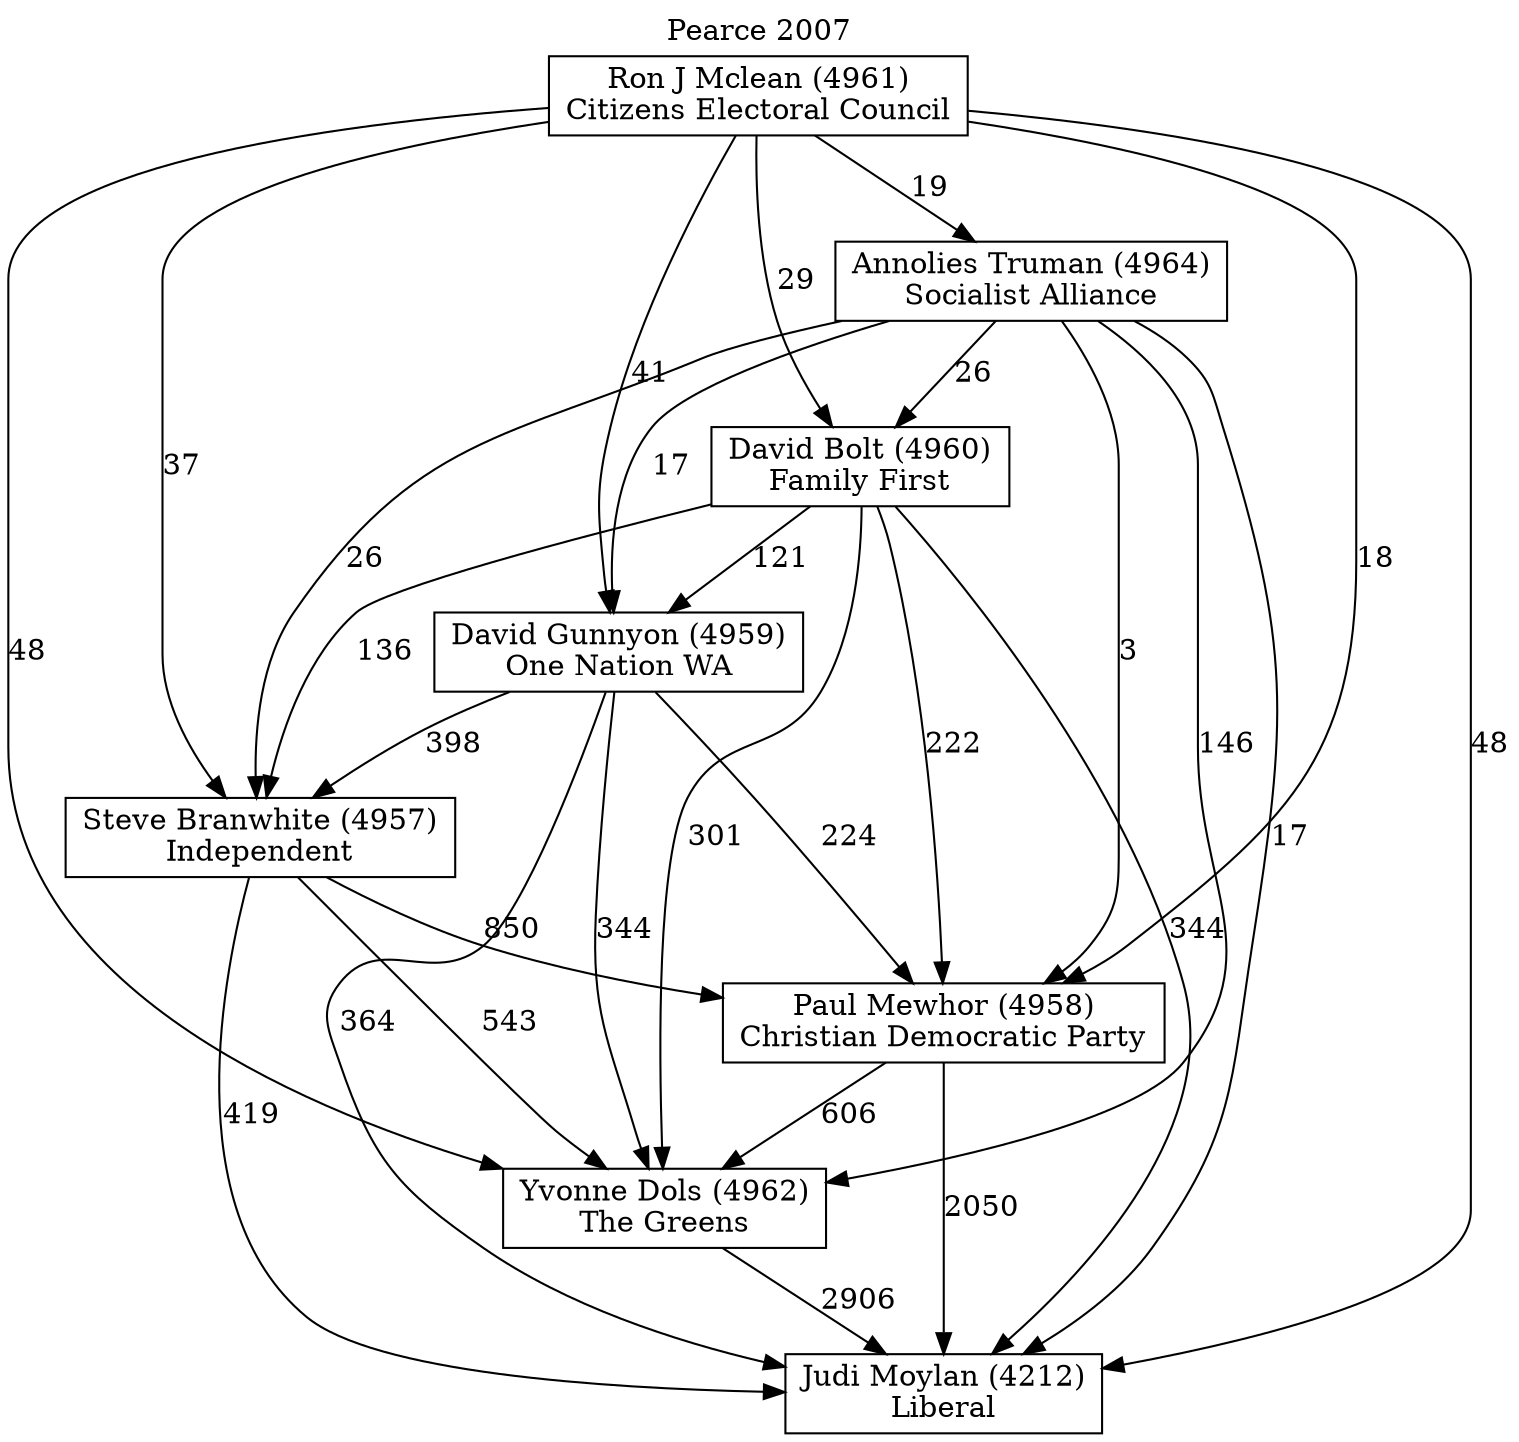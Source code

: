 // House preference flow
digraph "Judi Moylan (4212)_Pearce_2007" {
	graph [label="Pearce 2007" labelloc=t mclimit=10]
	node [shape=box]
	"Judi Moylan (4212)" [label="Judi Moylan (4212)
Liberal"]
	"Yvonne Dols (4962)" [label="Yvonne Dols (4962)
The Greens"]
	"Paul Mewhor (4958)" [label="Paul Mewhor (4958)
Christian Democratic Party"]
	"Steve Branwhite (4957)" [label="Steve Branwhite (4957)
Independent"]
	"David Gunnyon (4959)" [label="David Gunnyon (4959)
One Nation WA"]
	"David Bolt (4960)" [label="David Bolt (4960)
Family First"]
	"Annolies Truman (4964)" [label="Annolies Truman (4964)
Socialist Alliance"]
	"Ron J Mclean (4961)" [label="Ron J Mclean (4961)
Citizens Electoral Council"]
	"Yvonne Dols (4962)" -> "Judi Moylan (4212)" [label=2906]
	"Paul Mewhor (4958)" -> "Yvonne Dols (4962)" [label=606]
	"Steve Branwhite (4957)" -> "Paul Mewhor (4958)" [label=850]
	"David Gunnyon (4959)" -> "Steve Branwhite (4957)" [label=398]
	"David Bolt (4960)" -> "David Gunnyon (4959)" [label=121]
	"Annolies Truman (4964)" -> "David Bolt (4960)" [label=26]
	"Ron J Mclean (4961)" -> "Annolies Truman (4964)" [label=19]
	"Paul Mewhor (4958)" -> "Judi Moylan (4212)" [label=2050]
	"Steve Branwhite (4957)" -> "Judi Moylan (4212)" [label=419]
	"David Gunnyon (4959)" -> "Judi Moylan (4212)" [label=364]
	"David Bolt (4960)" -> "Judi Moylan (4212)" [label=344]
	"Annolies Truman (4964)" -> "Judi Moylan (4212)" [label=17]
	"Ron J Mclean (4961)" -> "Judi Moylan (4212)" [label=48]
	"Ron J Mclean (4961)" -> "David Bolt (4960)" [label=29]
	"Annolies Truman (4964)" -> "David Gunnyon (4959)" [label=17]
	"Ron J Mclean (4961)" -> "David Gunnyon (4959)" [label=41]
	"David Bolt (4960)" -> "Steve Branwhite (4957)" [label=136]
	"Annolies Truman (4964)" -> "Steve Branwhite (4957)" [label=26]
	"Ron J Mclean (4961)" -> "Steve Branwhite (4957)" [label=37]
	"David Gunnyon (4959)" -> "Paul Mewhor (4958)" [label=224]
	"David Bolt (4960)" -> "Paul Mewhor (4958)" [label=222]
	"Annolies Truman (4964)" -> "Paul Mewhor (4958)" [label=3]
	"Ron J Mclean (4961)" -> "Paul Mewhor (4958)" [label=18]
	"Steve Branwhite (4957)" -> "Yvonne Dols (4962)" [label=543]
	"David Gunnyon (4959)" -> "Yvonne Dols (4962)" [label=344]
	"David Bolt (4960)" -> "Yvonne Dols (4962)" [label=301]
	"Annolies Truman (4964)" -> "Yvonne Dols (4962)" [label=146]
	"Ron J Mclean (4961)" -> "Yvonne Dols (4962)" [label=48]
}
